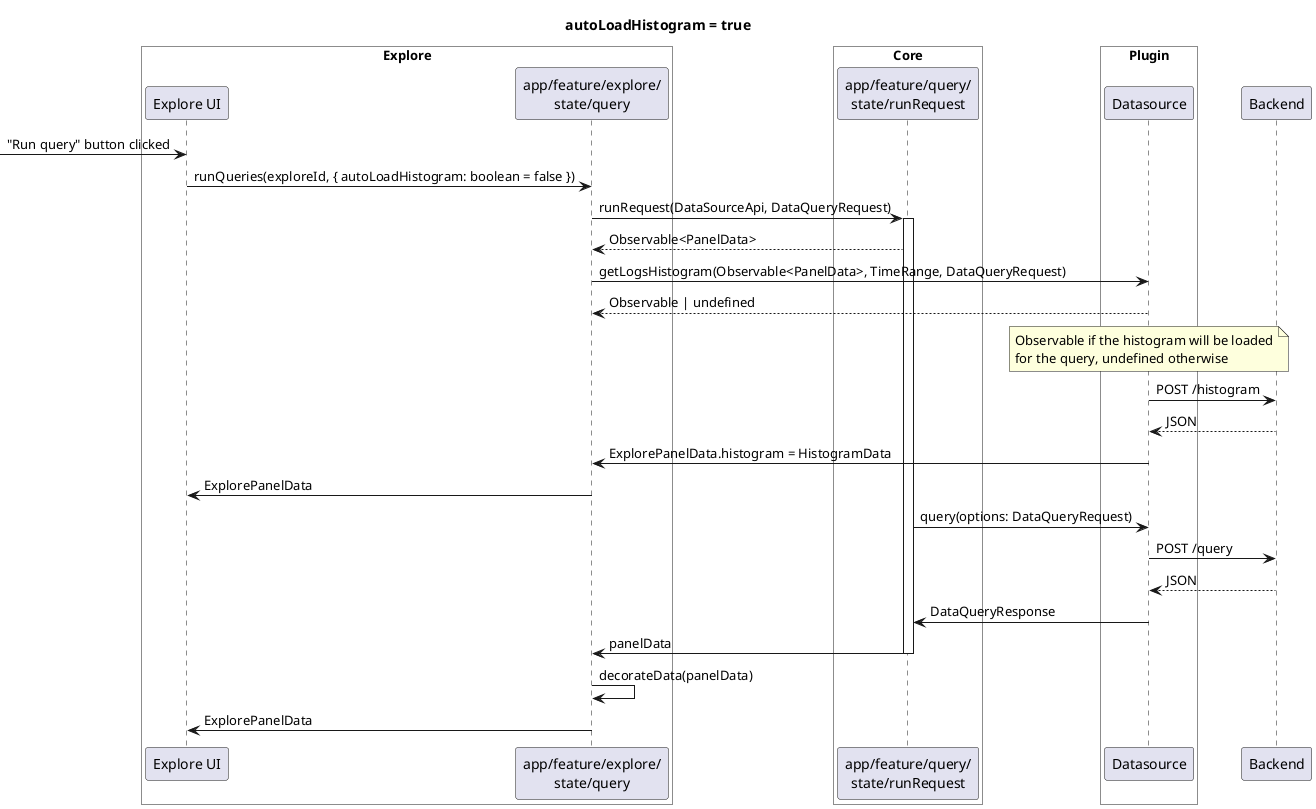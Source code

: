 @startuml

title autoLoadHistogram = true

box "Explore" #white
participant "Explore UI" as UI
participant "app/feature/explore/\nstate/query" as S
endbox

box "Core" #white
participant "app/feature/query/\nstate/runRequest" as S2
endbox

box "Plugin" #white
participant Datasource as DS
endbox

participant Backend as B

-> UI : "Run query" button clicked
UI -> S: runQueries(exploreId, { autoLoadHistogram: boolean = false })
S -> S2 : runRequest(DataSourceApi, DataQueryRequest)

activate S2
S <-- S2: Observable<PanelData>

S -> DS : getLogsHistogram(Observable<PanelData>, TimeRange, DataQueryRequest)
S <-- DS : Observable | undefined
note over DS : Observable if the histogram will be loaded\nfor the query, undefined otherwise
DS -> B : POST /histogram
DS <-- B : JSON
S <- DS : ExplorePanelData.histogram = HistogramData
UI <- S : ExplorePanelData

S2 -> DS : query(options: DataQueryRequest)
DS -> B : POST /query
DS <-- B : JSON
S2 <- DS : DataQueryResponse
S <- S2 : panelData
deactivate S2

S -> S : decorateData(panelData)
UI <- S : ExplorePanelData

@enduml
